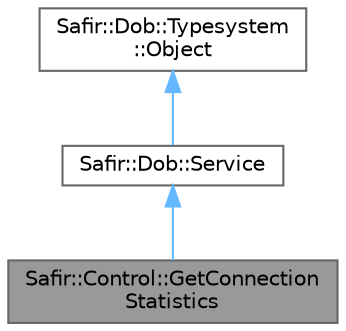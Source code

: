 digraph "Safir::Control::GetConnectionStatistics"
{
 // LATEX_PDF_SIZE
  bgcolor="transparent";
  edge [fontname=Helvetica,fontsize=10,labelfontname=Helvetica,labelfontsize=10];
  node [fontname=Helvetica,fontsize=10,shape=box,height=0.2,width=0.4];
  Node1 [label="Safir::Control::GetConnection\lStatistics",height=0.2,width=0.4,color="gray40", fillcolor="grey60", style="filled", fontcolor="black",tooltip="Collect connection statistics from a singel node."];
  Node2 -> Node1 [dir="back",color="steelblue1",style="solid"];
  Node2 [label="Safir::Dob::Service",height=0.2,width=0.4,color="gray40", fillcolor="white", style="filled",URL="$a01931.html",tooltip="The baseclass for all services."];
  Node3 -> Node2 [dir="back",color="steelblue1",style="solid"];
  Node3 [label="Safir::Dob::Typesystem\l::Object",height=0.2,width=0.4,color="gray40", fillcolor="white", style="filled",URL="$a01499.html",tooltip="The base class for all DOB objects."];
}
